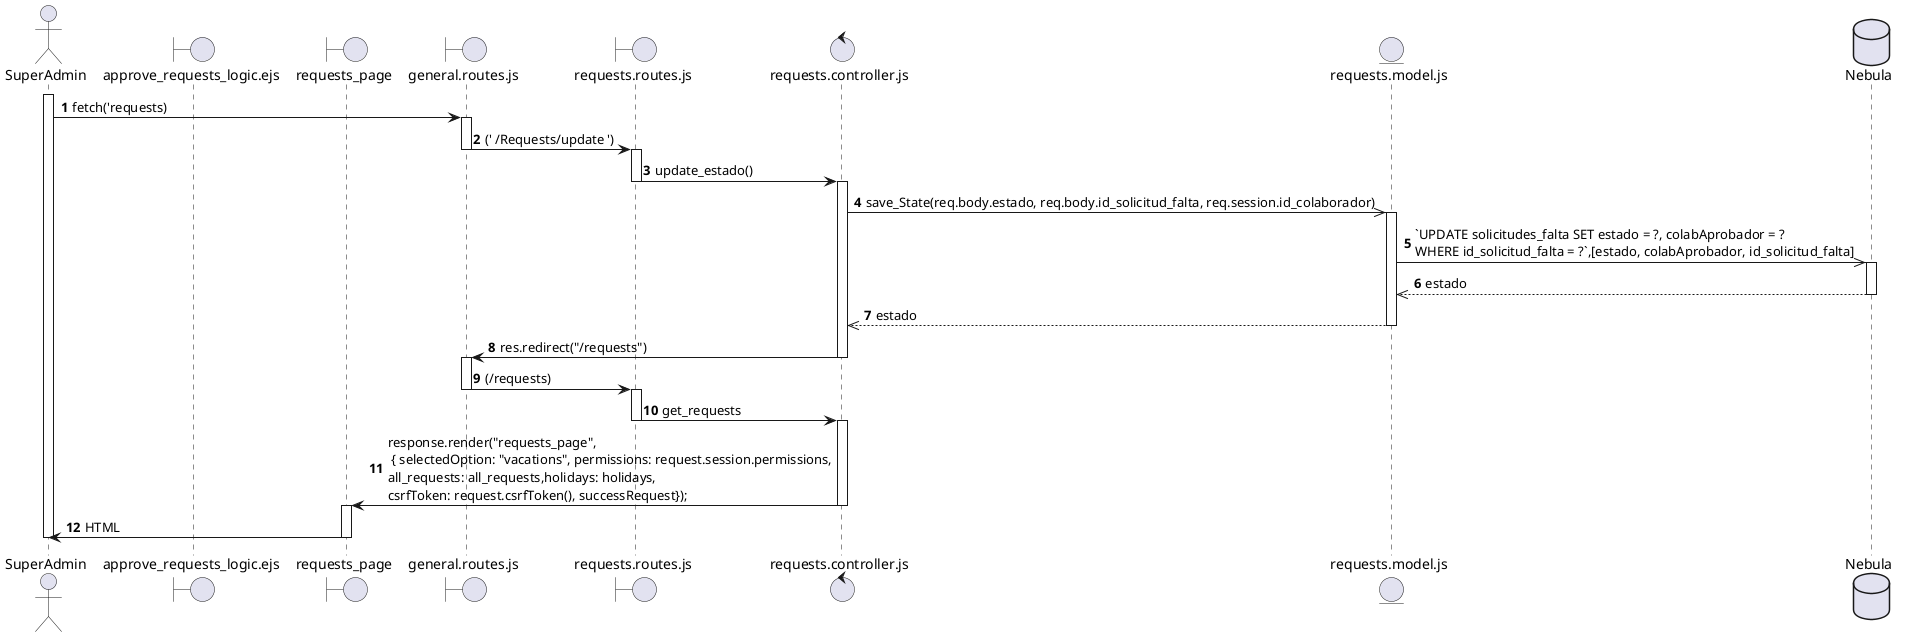 @startuml REQ_27 SuperAdmin registra aprobación de falta
autonumber
actor SuperAdmin as S
boundary approve_requests_logic.ejs as Requests
boundary requests_page as rq
boundary general.routes.js as gr
boundary requests.routes.js as SRoute
control requests.controller.js as SController
entity requests.model.js as SModel
database Nebula as db

' ---- APROBAR SOLICITUD ----
activate S
S -> gr : fetch('requests)

activate gr
gr -> SRoute : (' /Requests/update ')
deactivate gr 


activate SRoute
SRoute -> SController : update_estado()
deactivate SRoute

activate SController 
SController ->> SModel : save_State(req.body.estado, req.body.id_solicitud_falta, req.session.id_colaborador)

activate SModel
SModel ->> db : `UPDATE solicitudes_falta SET estado = ?, colabAprobador = ? \nWHERE id_solicitud_falta = ?`,[estado, colabAprobador, id_solicitud_falta]
activate db
db -->> SModel : estado
deactivate db

SModel -->> SController : estado
deactivate SModel

SController -> gr : res.redirect("/requests")
deactivate SController

activate gr
gr -> SRoute : (/requests)
deactivate gr 

activate SRoute 
SRoute -> SController : get_requests
deactivate SRoute 

activate SController
SController -> rq : response.render("requests_page", \n { selectedOption: "vacations", permissions: request.session.permissions, \nall_requests: all_requests,holidays: holidays, \ncsrfToken: request.csrfToken(), successRequest});
deactivate SController

activate rq 
rq -> S : HTML
deactivate rq 

deactivate S
@enduml
